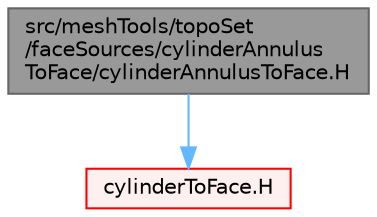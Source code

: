 digraph "src/meshTools/topoSet/faceSources/cylinderAnnulusToFace/cylinderAnnulusToFace.H"
{
 // LATEX_PDF_SIZE
  bgcolor="transparent";
  edge [fontname=Helvetica,fontsize=10,labelfontname=Helvetica,labelfontsize=10];
  node [fontname=Helvetica,fontsize=10,shape=box,height=0.2,width=0.4];
  Node1 [id="Node000001",label="src/meshTools/topoSet\l/faceSources/cylinderAnnulus\lToFace/cylinderAnnulusToFace.H",height=0.2,width=0.4,color="gray40", fillcolor="grey60", style="filled", fontcolor="black",tooltip=" "];
  Node1 -> Node2 [id="edge1_Node000001_Node000002",color="steelblue1",style="solid",tooltip=" "];
  Node2 [id="Node000002",label="cylinderToFace.H",height=0.2,width=0.4,color="red", fillcolor="#FFF0F0", style="filled",URL="$cylinderToFace_8H.html",tooltip=" "];
}
